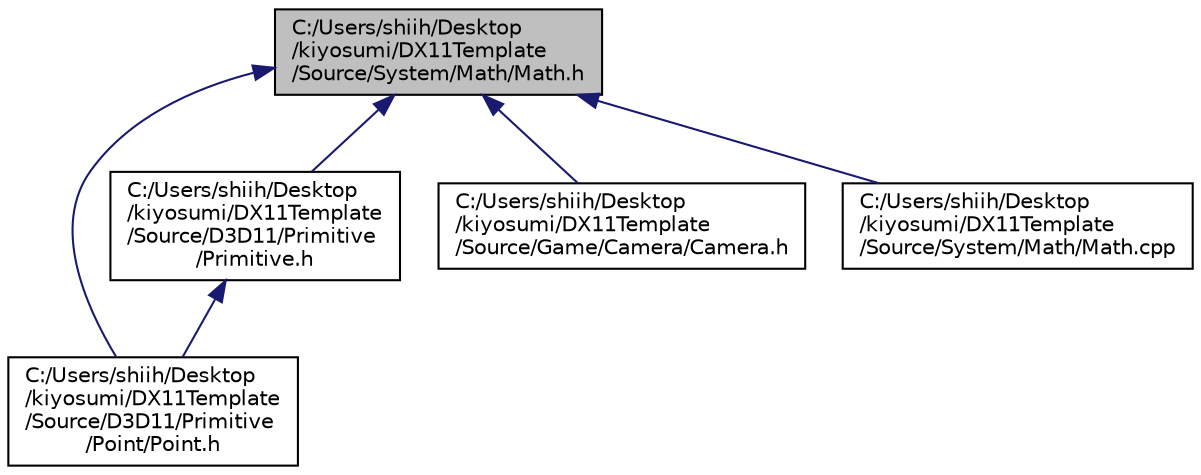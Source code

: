 digraph "C:/Users/shiih/Desktop/kiyosumi/DX11Template/Source/System/Math/Math.h"
{
 // LATEX_PDF_SIZE
  edge [fontname="Helvetica",fontsize="10",labelfontname="Helvetica",labelfontsize="10"];
  node [fontname="Helvetica",fontsize="10",shape=record];
  Node1 [label="C:/Users/shiih/Desktop\l/kiyosumi/DX11Template\l/Source/System/Math/Math.h",height=0.2,width=0.4,color="black", fillcolor="grey75", style="filled", fontcolor="black",tooltip="算術系便利ファイル"];
  Node1 -> Node2 [dir="back",color="midnightblue",fontsize="10",style="solid",fontname="Helvetica"];
  Node2 [label="C:/Users/shiih/Desktop\l/kiyosumi/DX11Template\l/Source/D3D11/Primitive\l/Point/Point.h",height=0.2,width=0.4,color="black", fillcolor="white", style="filled",URL="$_point_8h_source.html",tooltip=" "];
  Node1 -> Node3 [dir="back",color="midnightblue",fontsize="10",style="solid",fontname="Helvetica"];
  Node3 [label="C:/Users/shiih/Desktop\l/kiyosumi/DX11Template\l/Source/D3D11/Primitive\l/Primitive.h",height=0.2,width=0.4,color="black", fillcolor="white", style="filled",URL="$_primitive_8h_source.html",tooltip=" "];
  Node3 -> Node2 [dir="back",color="midnightblue",fontsize="10",style="solid",fontname="Helvetica"];
  Node1 -> Node4 [dir="back",color="midnightblue",fontsize="10",style="solid",fontname="Helvetica"];
  Node4 [label="C:/Users/shiih/Desktop\l/kiyosumi/DX11Template\l/Source/Game/Camera/Camera.h",height=0.2,width=0.4,color="black", fillcolor="white", style="filled",URL="$_camera_8h.html",tooltip="Camera"];
  Node1 -> Node5 [dir="back",color="midnightblue",fontsize="10",style="solid",fontname="Helvetica"];
  Node5 [label="C:/Users/shiih/Desktop\l/kiyosumi/DX11Template\l/Source/System/Math/Math.cpp",height=0.2,width=0.4,color="black", fillcolor="white", style="filled",URL="$_math_8cpp.html",tooltip="算術系便利ファイル"];
}
